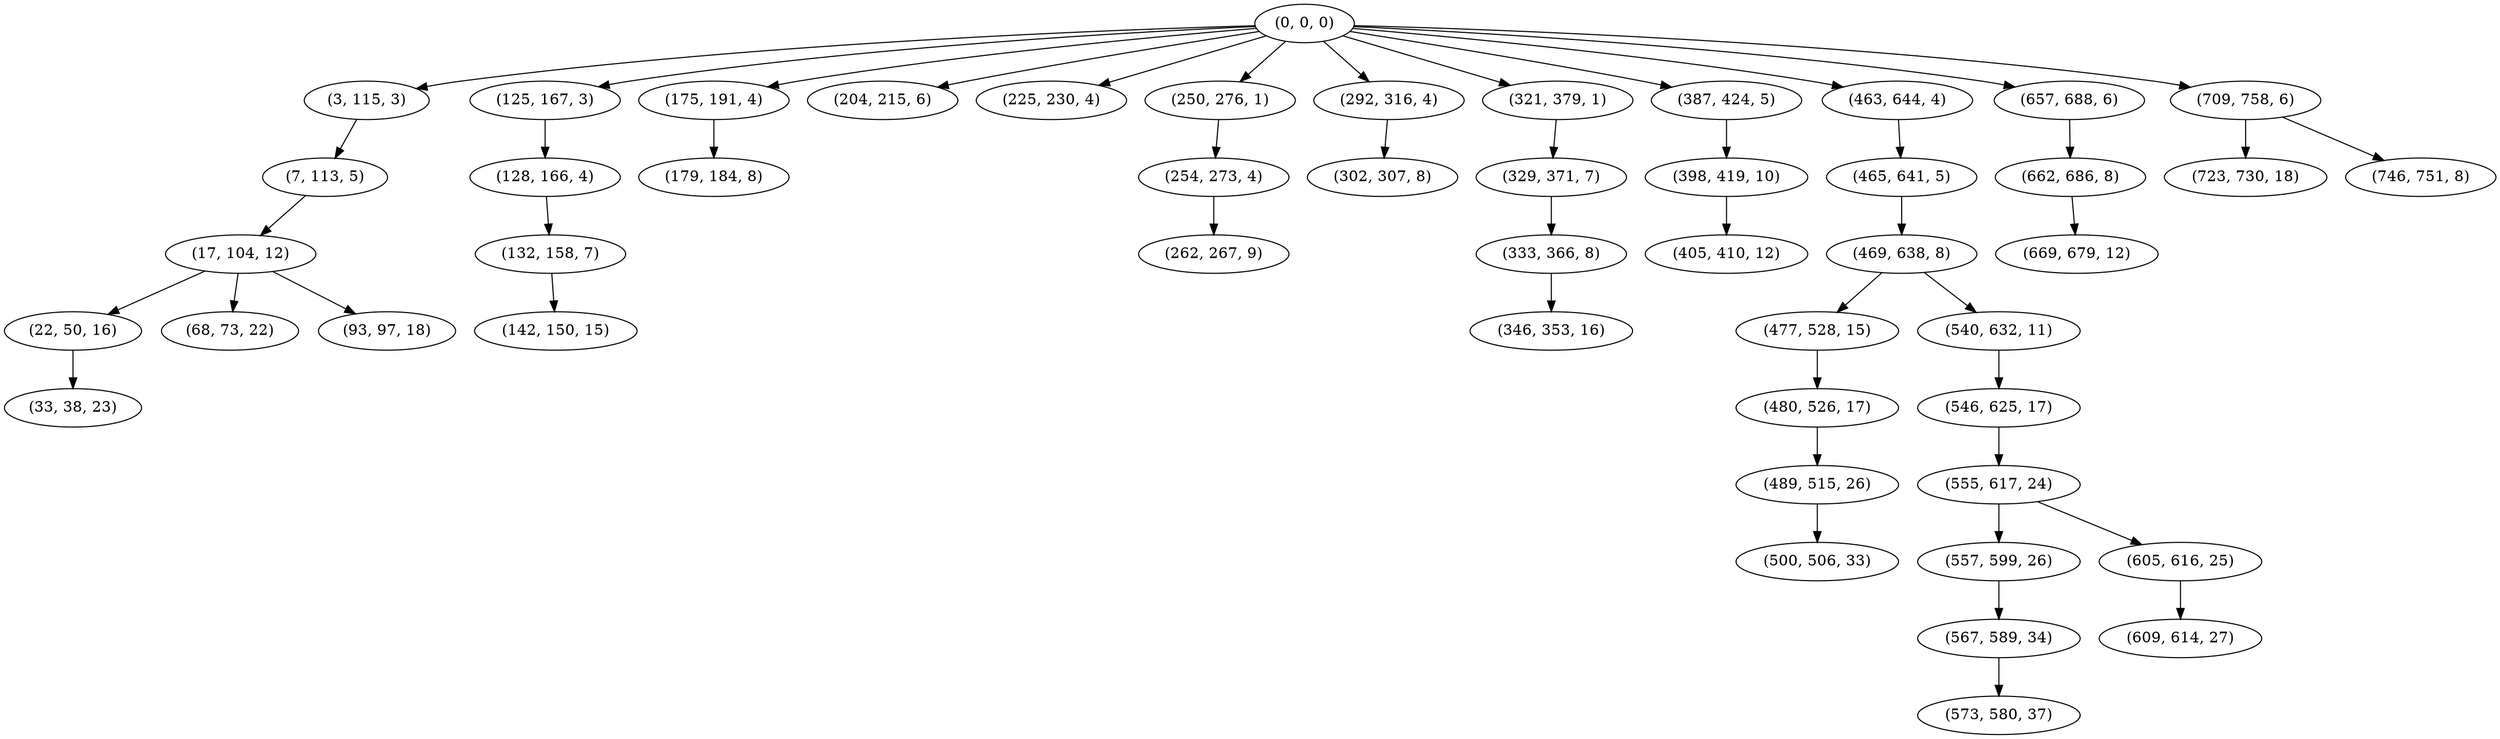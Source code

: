 digraph tree {
    "(0, 0, 0)";
    "(3, 115, 3)";
    "(7, 113, 5)";
    "(17, 104, 12)";
    "(22, 50, 16)";
    "(33, 38, 23)";
    "(68, 73, 22)";
    "(93, 97, 18)";
    "(125, 167, 3)";
    "(128, 166, 4)";
    "(132, 158, 7)";
    "(142, 150, 15)";
    "(175, 191, 4)";
    "(179, 184, 8)";
    "(204, 215, 6)";
    "(225, 230, 4)";
    "(250, 276, 1)";
    "(254, 273, 4)";
    "(262, 267, 9)";
    "(292, 316, 4)";
    "(302, 307, 8)";
    "(321, 379, 1)";
    "(329, 371, 7)";
    "(333, 366, 8)";
    "(346, 353, 16)";
    "(387, 424, 5)";
    "(398, 419, 10)";
    "(405, 410, 12)";
    "(463, 644, 4)";
    "(465, 641, 5)";
    "(469, 638, 8)";
    "(477, 528, 15)";
    "(480, 526, 17)";
    "(489, 515, 26)";
    "(500, 506, 33)";
    "(540, 632, 11)";
    "(546, 625, 17)";
    "(555, 617, 24)";
    "(557, 599, 26)";
    "(567, 589, 34)";
    "(573, 580, 37)";
    "(605, 616, 25)";
    "(609, 614, 27)";
    "(657, 688, 6)";
    "(662, 686, 8)";
    "(669, 679, 12)";
    "(709, 758, 6)";
    "(723, 730, 18)";
    "(746, 751, 8)";
    "(0, 0, 0)" -> "(3, 115, 3)";
    "(0, 0, 0)" -> "(125, 167, 3)";
    "(0, 0, 0)" -> "(175, 191, 4)";
    "(0, 0, 0)" -> "(204, 215, 6)";
    "(0, 0, 0)" -> "(225, 230, 4)";
    "(0, 0, 0)" -> "(250, 276, 1)";
    "(0, 0, 0)" -> "(292, 316, 4)";
    "(0, 0, 0)" -> "(321, 379, 1)";
    "(0, 0, 0)" -> "(387, 424, 5)";
    "(0, 0, 0)" -> "(463, 644, 4)";
    "(0, 0, 0)" -> "(657, 688, 6)";
    "(0, 0, 0)" -> "(709, 758, 6)";
    "(3, 115, 3)" -> "(7, 113, 5)";
    "(7, 113, 5)" -> "(17, 104, 12)";
    "(17, 104, 12)" -> "(22, 50, 16)";
    "(17, 104, 12)" -> "(68, 73, 22)";
    "(17, 104, 12)" -> "(93, 97, 18)";
    "(22, 50, 16)" -> "(33, 38, 23)";
    "(125, 167, 3)" -> "(128, 166, 4)";
    "(128, 166, 4)" -> "(132, 158, 7)";
    "(132, 158, 7)" -> "(142, 150, 15)";
    "(175, 191, 4)" -> "(179, 184, 8)";
    "(250, 276, 1)" -> "(254, 273, 4)";
    "(254, 273, 4)" -> "(262, 267, 9)";
    "(292, 316, 4)" -> "(302, 307, 8)";
    "(321, 379, 1)" -> "(329, 371, 7)";
    "(329, 371, 7)" -> "(333, 366, 8)";
    "(333, 366, 8)" -> "(346, 353, 16)";
    "(387, 424, 5)" -> "(398, 419, 10)";
    "(398, 419, 10)" -> "(405, 410, 12)";
    "(463, 644, 4)" -> "(465, 641, 5)";
    "(465, 641, 5)" -> "(469, 638, 8)";
    "(469, 638, 8)" -> "(477, 528, 15)";
    "(469, 638, 8)" -> "(540, 632, 11)";
    "(477, 528, 15)" -> "(480, 526, 17)";
    "(480, 526, 17)" -> "(489, 515, 26)";
    "(489, 515, 26)" -> "(500, 506, 33)";
    "(540, 632, 11)" -> "(546, 625, 17)";
    "(546, 625, 17)" -> "(555, 617, 24)";
    "(555, 617, 24)" -> "(557, 599, 26)";
    "(555, 617, 24)" -> "(605, 616, 25)";
    "(557, 599, 26)" -> "(567, 589, 34)";
    "(567, 589, 34)" -> "(573, 580, 37)";
    "(605, 616, 25)" -> "(609, 614, 27)";
    "(657, 688, 6)" -> "(662, 686, 8)";
    "(662, 686, 8)" -> "(669, 679, 12)";
    "(709, 758, 6)" -> "(723, 730, 18)";
    "(709, 758, 6)" -> "(746, 751, 8)";
}
